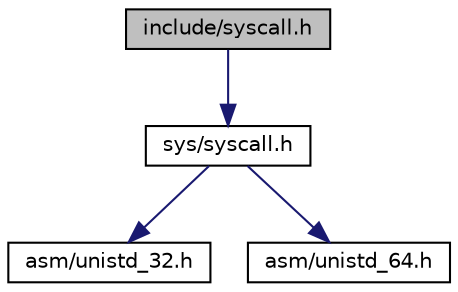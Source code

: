 digraph "include/syscall.h"
{
 // LATEX_PDF_SIZE
  edge [fontname="Helvetica",fontsize="10",labelfontname="Helvetica",labelfontsize="10"];
  node [fontname="Helvetica",fontsize="10",shape=record];
  Node1 [label="include/syscall.h",height=0.2,width=0.4,color="black", fillcolor="grey75", style="filled", fontcolor="black",tooltip=" "];
  Node1 -> Node2 [color="midnightblue",fontsize="10",style="solid",fontname="Helvetica"];
  Node2 [label="sys/syscall.h",height=0.2,width=0.4,color="black", fillcolor="white", style="filled",URL="$sys_2syscall_8h.html",tooltip=" "];
  Node2 -> Node3 [color="midnightblue",fontsize="10",style="solid",fontname="Helvetica"];
  Node3 [label="asm/unistd_32.h",height=0.2,width=0.4,color="black", fillcolor="white", style="filled",URL="$unistd__32_8h.html",tooltip=" "];
  Node2 -> Node4 [color="midnightblue",fontsize="10",style="solid",fontname="Helvetica"];
  Node4 [label="asm/unistd_64.h",height=0.2,width=0.4,color="black", fillcolor="white", style="filled",URL="$unistd__64_8h.html",tooltip=" "];
}
